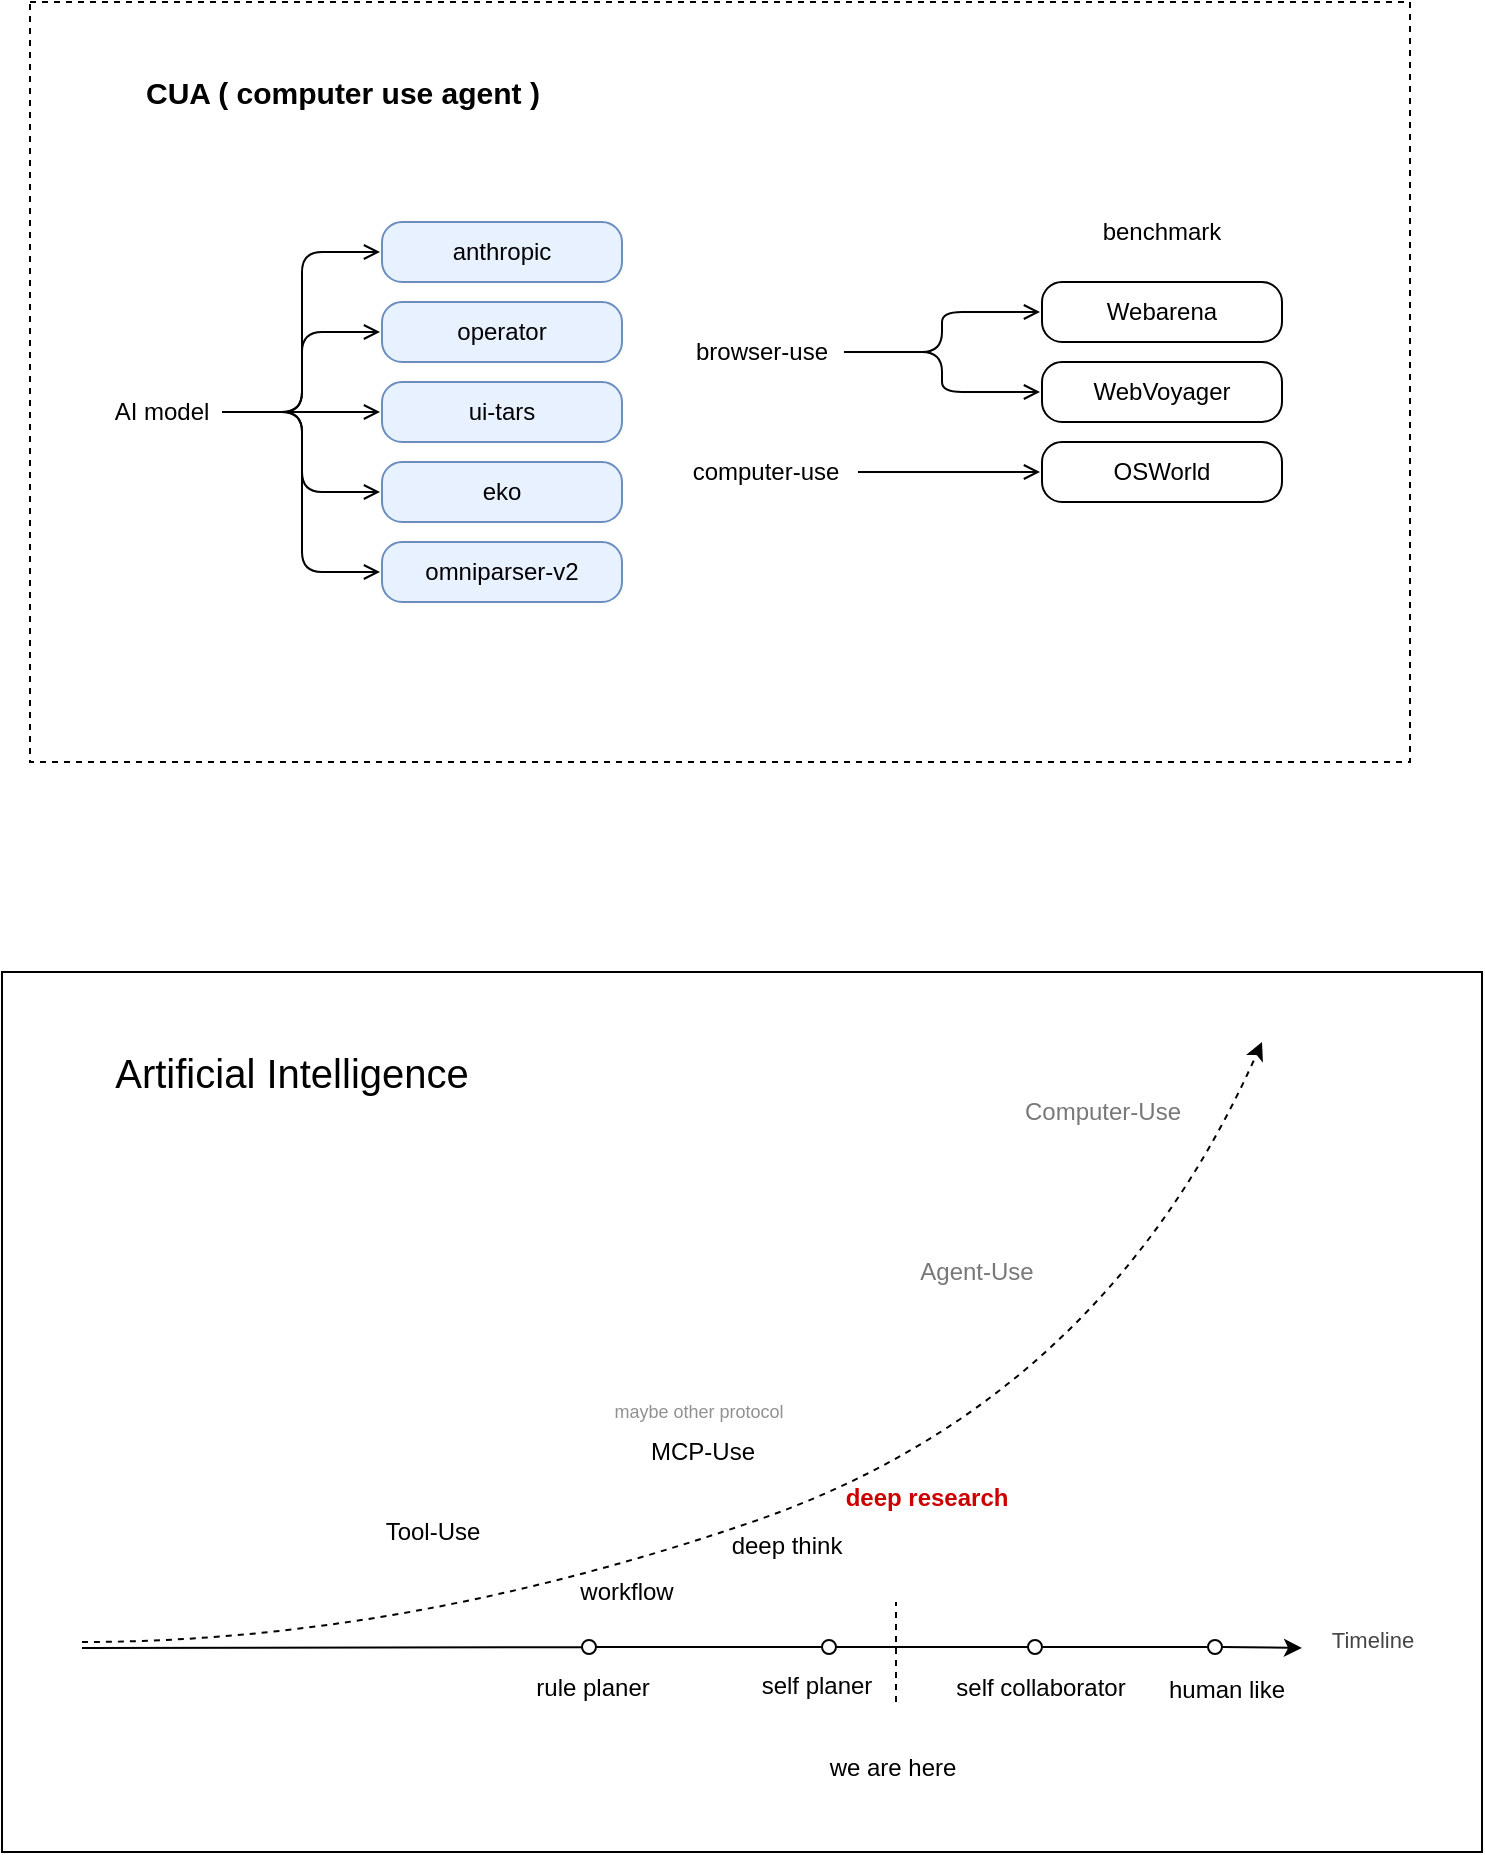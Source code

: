 <mxfile version="26.0.16">
  <diagram name="第 1 页" id="itWa2HLxFMrQTIuCtR0Q">
    <mxGraphModel dx="1242" dy="785" grid="1" gridSize="10" guides="1" tooltips="1" connect="1" arrows="1" fold="1" page="1" pageScale="1" pageWidth="827" pageHeight="1169" math="0" shadow="0">
      <root>
        <mxCell id="0" />
        <mxCell id="1" parent="0" />
        <mxCell id="w2XHmALismYKOV4oW_bj-24" value="" style="rounded=0;whiteSpace=wrap;html=1;" vertex="1" parent="1">
          <mxGeometry x="400" y="605" width="740" height="440" as="geometry" />
        </mxCell>
        <mxCell id="f6TxtcuEmIEezps3rI4S-1" value="" style="rounded=0;whiteSpace=wrap;html=1;dashed=1;" parent="1" vertex="1">
          <mxGeometry x="414" y="120" width="690" height="380" as="geometry" />
        </mxCell>
        <mxCell id="f6TxtcuEmIEezps3rI4S-11" value="" style="edgeStyle=orthogonalEdgeStyle;rounded=1;orthogonalLoop=1;jettySize=auto;html=1;curved=0;endArrow=open;endFill=0;" parent="1" source="f6TxtcuEmIEezps3rI4S-2" target="f6TxtcuEmIEezps3rI4S-10" edge="1">
          <mxGeometry relative="1" as="geometry" />
        </mxCell>
        <mxCell id="f6TxtcuEmIEezps3rI4S-13" style="edgeStyle=orthogonalEdgeStyle;rounded=1;orthogonalLoop=1;jettySize=auto;html=1;exitX=1;exitY=0.5;exitDx=0;exitDy=0;entryX=0;entryY=0.5;entryDx=0;entryDy=0;curved=0;endArrow=open;endFill=0;" parent="1" source="f6TxtcuEmIEezps3rI4S-2" target="f6TxtcuEmIEezps3rI4S-12" edge="1">
          <mxGeometry relative="1" as="geometry" />
        </mxCell>
        <mxCell id="f6TxtcuEmIEezps3rI4S-2" value="browser-use" style="rounded=1;whiteSpace=wrap;html=1;perimeterSpacing=1;absoluteArcSize=1;strokeColor=none;" parent="1" vertex="1">
          <mxGeometry x="740" y="280" width="80" height="30" as="geometry" />
        </mxCell>
        <mxCell id="f6TxtcuEmIEezps3rI4S-4" value="&lt;div data-docx-has-block-data=&quot;false&quot; data-lark-html-role=&quot;root&quot; data-page-id=&quot;FoqrdbMwvoKmRuxTPTAcZVGbncc&quot;&gt;&lt;div class=&quot;old-record-id-JBEVdbZQPohMMXxsnTOcH60enHJ&quot;&gt;anthropic&lt;/div&gt;&lt;/div&gt;&lt;span class=&quot;lark-record-clipboard&quot; data-lark-record-format=&quot;docx/text&quot; data-lark-record-data=&quot;{&amp;quot;rootId&amp;quot;:&amp;quot;FoqrdbMwvoKmRuxTPTAcZVGbncc&amp;quot;,&amp;quot;text&amp;quot;:{&amp;quot;initialAttributedTexts&amp;quot;:{&amp;quot;text&amp;quot;:{&amp;quot;0&amp;quot;:&amp;quot;anthropic&amp;quot;},&amp;quot;attribs&amp;quot;:{&amp;quot;0&amp;quot;:&amp;quot;*0*1+9&amp;quot;}},&amp;quot;apool&amp;quot;:{&amp;quot;numToAttrib&amp;quot;:{&amp;quot;0&amp;quot;:[&amp;quot;author&amp;quot;,&amp;quot;6871447160731222018&amp;quot;],&amp;quot;1&amp;quot;:[&amp;quot;link-id&amp;quot;,&amp;quot;10315824-9a2c-4ef2-9bec-ecdc504ee82a&amp;quot;]},&amp;quot;nextNum&amp;quot;:2}},&amp;quot;type&amp;quot;:&amp;quot;text&amp;quot;,&amp;quot;referenceRecordMap&amp;quot;:{},&amp;quot;extra&amp;quot;:{&amp;quot;channel&amp;quot;:&amp;quot;saas&amp;quot;,&amp;quot;isEqualBlockSelection&amp;quot;:false,&amp;quot;pasteRandomId&amp;quot;:&amp;quot;208c5f26-a661-4085-acc5-ec5a34d7300a&amp;quot;,&amp;quot;mention_page_title&amp;quot;:{},&amp;quot;external_mention_url&amp;quot;:{}},&amp;quot;isKeepQuoteContainer&amp;quot;:false,&amp;quot;isFromCode&amp;quot;:false,&amp;quot;selection&amp;quot;:[{&amp;quot;id&amp;quot;:76,&amp;quot;type&amp;quot;:&amp;quot;text&amp;quot;,&amp;quot;selection&amp;quot;:{&amp;quot;start&amp;quot;:12,&amp;quot;end&amp;quot;:21},&amp;quot;recordId&amp;quot;:&amp;quot;JBEVdbZQPohMMXxsnTOcH60enHJ&amp;quot;}],&amp;quot;payloadMap&amp;quot;:{},&amp;quot;isCut&amp;quot;:false}&quot;&gt;&lt;/span&gt;" style="rounded=1;whiteSpace=wrap;html=1;perimeterSpacing=1;absoluteArcSize=1;fillColor=#E8F1FF;strokeColor=#6c8ebf;" parent="1" vertex="1">
          <mxGeometry x="590" y="230" width="120" height="30" as="geometry" />
        </mxCell>
        <mxCell id="f6TxtcuEmIEezps3rI4S-5" value="&lt;div data-docx-has-block-data=&quot;false&quot; data-lark-html-role=&quot;root&quot; data-page-id=&quot;FoqrdbMwvoKmRuxTPTAcZVGbncc&quot;&gt;&lt;div class=&quot;old-record-id-JBEVdbZQPohMMXxsnTOcH60enHJ&quot;&gt;operator&lt;/div&gt;&lt;/div&gt;&lt;span class=&quot;lark-record-clipboard&quot; data-lark-record-format=&quot;docx/text&quot; data-lark-record-data=&quot;{&amp;quot;rootId&amp;quot;:&amp;quot;FoqrdbMwvoKmRuxTPTAcZVGbncc&amp;quot;,&amp;quot;text&amp;quot;:{&amp;quot;initialAttributedTexts&amp;quot;:{&amp;quot;text&amp;quot;:{&amp;quot;0&amp;quot;:&amp;quot;anthropic&amp;quot;},&amp;quot;attribs&amp;quot;:{&amp;quot;0&amp;quot;:&amp;quot;*0*1+9&amp;quot;}},&amp;quot;apool&amp;quot;:{&amp;quot;numToAttrib&amp;quot;:{&amp;quot;0&amp;quot;:[&amp;quot;author&amp;quot;,&amp;quot;6871447160731222018&amp;quot;],&amp;quot;1&amp;quot;:[&amp;quot;link-id&amp;quot;,&amp;quot;10315824-9a2c-4ef2-9bec-ecdc504ee82a&amp;quot;]},&amp;quot;nextNum&amp;quot;:2}},&amp;quot;type&amp;quot;:&amp;quot;text&amp;quot;,&amp;quot;referenceRecordMap&amp;quot;:{},&amp;quot;extra&amp;quot;:{&amp;quot;channel&amp;quot;:&amp;quot;saas&amp;quot;,&amp;quot;isEqualBlockSelection&amp;quot;:false,&amp;quot;pasteRandomId&amp;quot;:&amp;quot;208c5f26-a661-4085-acc5-ec5a34d7300a&amp;quot;,&amp;quot;mention_page_title&amp;quot;:{},&amp;quot;external_mention_url&amp;quot;:{}},&amp;quot;isKeepQuoteContainer&amp;quot;:false,&amp;quot;isFromCode&amp;quot;:false,&amp;quot;selection&amp;quot;:[{&amp;quot;id&amp;quot;:76,&amp;quot;type&amp;quot;:&amp;quot;text&amp;quot;,&amp;quot;selection&amp;quot;:{&amp;quot;start&amp;quot;:12,&amp;quot;end&amp;quot;:21},&amp;quot;recordId&amp;quot;:&amp;quot;JBEVdbZQPohMMXxsnTOcH60enHJ&amp;quot;}],&amp;quot;payloadMap&amp;quot;:{},&amp;quot;isCut&amp;quot;:false}&quot;&gt;&lt;/span&gt;" style="rounded=1;whiteSpace=wrap;html=1;perimeterSpacing=1;absoluteArcSize=1;fillColor=#E8F1FF;strokeColor=#6c8ebf;" parent="1" vertex="1">
          <mxGeometry x="590" y="270" width="120" height="30" as="geometry" />
        </mxCell>
        <mxCell id="f6TxtcuEmIEezps3rI4S-6" value="&lt;div data-docx-has-block-data=&quot;false&quot; data-lark-html-role=&quot;root&quot; data-page-id=&quot;FoqrdbMwvoKmRuxTPTAcZVGbncc&quot;&gt;&lt;div class=&quot;old-record-id-JBEVdbZQPohMMXxsnTOcH60enHJ&quot;&gt;ui-tars&lt;/div&gt;&lt;/div&gt;&lt;span class=&quot;lark-record-clipboard&quot; data-lark-record-format=&quot;docx/text&quot; data-lark-record-data=&quot;{&amp;quot;rootId&amp;quot;:&amp;quot;FoqrdbMwvoKmRuxTPTAcZVGbncc&amp;quot;,&amp;quot;text&amp;quot;:{&amp;quot;initialAttributedTexts&amp;quot;:{&amp;quot;text&amp;quot;:{&amp;quot;0&amp;quot;:&amp;quot;anthropic&amp;quot;},&amp;quot;attribs&amp;quot;:{&amp;quot;0&amp;quot;:&amp;quot;*0*1+9&amp;quot;}},&amp;quot;apool&amp;quot;:{&amp;quot;numToAttrib&amp;quot;:{&amp;quot;0&amp;quot;:[&amp;quot;author&amp;quot;,&amp;quot;6871447160731222018&amp;quot;],&amp;quot;1&amp;quot;:[&amp;quot;link-id&amp;quot;,&amp;quot;10315824-9a2c-4ef2-9bec-ecdc504ee82a&amp;quot;]},&amp;quot;nextNum&amp;quot;:2}},&amp;quot;type&amp;quot;:&amp;quot;text&amp;quot;,&amp;quot;referenceRecordMap&amp;quot;:{},&amp;quot;extra&amp;quot;:{&amp;quot;channel&amp;quot;:&amp;quot;saas&amp;quot;,&amp;quot;isEqualBlockSelection&amp;quot;:false,&amp;quot;pasteRandomId&amp;quot;:&amp;quot;208c5f26-a661-4085-acc5-ec5a34d7300a&amp;quot;,&amp;quot;mention_page_title&amp;quot;:{},&amp;quot;external_mention_url&amp;quot;:{}},&amp;quot;isKeepQuoteContainer&amp;quot;:false,&amp;quot;isFromCode&amp;quot;:false,&amp;quot;selection&amp;quot;:[{&amp;quot;id&amp;quot;:76,&amp;quot;type&amp;quot;:&amp;quot;text&amp;quot;,&amp;quot;selection&amp;quot;:{&amp;quot;start&amp;quot;:12,&amp;quot;end&amp;quot;:21},&amp;quot;recordId&amp;quot;:&amp;quot;JBEVdbZQPohMMXxsnTOcH60enHJ&amp;quot;}],&amp;quot;payloadMap&amp;quot;:{},&amp;quot;isCut&amp;quot;:false}&quot;&gt;&lt;/span&gt;" style="rounded=1;whiteSpace=wrap;html=1;perimeterSpacing=1;absoluteArcSize=1;fillColor=#E8F1FF;strokeColor=#6c8ebf;" parent="1" vertex="1">
          <mxGeometry x="590" y="310" width="120" height="30" as="geometry" />
        </mxCell>
        <mxCell id="f6TxtcuEmIEezps3rI4S-7" value="&lt;div data-docx-has-block-data=&quot;false&quot; data-lark-html-role=&quot;root&quot; data-page-id=&quot;FoqrdbMwvoKmRuxTPTAcZVGbncc&quot;&gt;&lt;div class=&quot;old-record-id-JBEVdbZQPohMMXxsnTOcH60enHJ&quot;&gt;eko&lt;/div&gt;&lt;/div&gt;&lt;span class=&quot;lark-record-clipboard&quot; data-lark-record-format=&quot;docx/text&quot; data-lark-record-data=&quot;{&amp;quot;rootId&amp;quot;:&amp;quot;FoqrdbMwvoKmRuxTPTAcZVGbncc&amp;quot;,&amp;quot;text&amp;quot;:{&amp;quot;initialAttributedTexts&amp;quot;:{&amp;quot;text&amp;quot;:{&amp;quot;0&amp;quot;:&amp;quot;anthropic&amp;quot;},&amp;quot;attribs&amp;quot;:{&amp;quot;0&amp;quot;:&amp;quot;*0*1+9&amp;quot;}},&amp;quot;apool&amp;quot;:{&amp;quot;numToAttrib&amp;quot;:{&amp;quot;0&amp;quot;:[&amp;quot;author&amp;quot;,&amp;quot;6871447160731222018&amp;quot;],&amp;quot;1&amp;quot;:[&amp;quot;link-id&amp;quot;,&amp;quot;10315824-9a2c-4ef2-9bec-ecdc504ee82a&amp;quot;]},&amp;quot;nextNum&amp;quot;:2}},&amp;quot;type&amp;quot;:&amp;quot;text&amp;quot;,&amp;quot;referenceRecordMap&amp;quot;:{},&amp;quot;extra&amp;quot;:{&amp;quot;channel&amp;quot;:&amp;quot;saas&amp;quot;,&amp;quot;isEqualBlockSelection&amp;quot;:false,&amp;quot;pasteRandomId&amp;quot;:&amp;quot;208c5f26-a661-4085-acc5-ec5a34d7300a&amp;quot;,&amp;quot;mention_page_title&amp;quot;:{},&amp;quot;external_mention_url&amp;quot;:{}},&amp;quot;isKeepQuoteContainer&amp;quot;:false,&amp;quot;isFromCode&amp;quot;:false,&amp;quot;selection&amp;quot;:[{&amp;quot;id&amp;quot;:76,&amp;quot;type&amp;quot;:&amp;quot;text&amp;quot;,&amp;quot;selection&amp;quot;:{&amp;quot;start&amp;quot;:12,&amp;quot;end&amp;quot;:21},&amp;quot;recordId&amp;quot;:&amp;quot;JBEVdbZQPohMMXxsnTOcH60enHJ&amp;quot;}],&amp;quot;payloadMap&amp;quot;:{},&amp;quot;isCut&amp;quot;:false}&quot;&gt;&lt;/span&gt;" style="rounded=1;whiteSpace=wrap;html=1;perimeterSpacing=1;absoluteArcSize=1;fillColor=#E8F1FF;strokeColor=#6c8ebf;" parent="1" vertex="1">
          <mxGeometry x="590" y="350" width="120" height="30" as="geometry" />
        </mxCell>
        <mxCell id="f6TxtcuEmIEezps3rI4S-10" value="&lt;div data-docx-has-block-data=&quot;false&quot; data-lark-html-role=&quot;root&quot; data-page-id=&quot;FoqrdbMwvoKmRuxTPTAcZVGbncc&quot;&gt;&lt;div class=&quot;old-record-id-YXLDdxerqoWDXWxZMH1cbyrBnBg&quot;&gt;Webarena&lt;/div&gt;&lt;/div&gt;&lt;span class=&quot;lark-record-clipboard&quot; data-lark-record-format=&quot;docx/text&quot; data-lark-record-data=&quot;{&amp;quot;rootId&amp;quot;:&amp;quot;FoqrdbMwvoKmRuxTPTAcZVGbncc&amp;quot;,&amp;quot;text&amp;quot;:{&amp;quot;initialAttributedTexts&amp;quot;:{&amp;quot;text&amp;quot;:{&amp;quot;0&amp;quot;:&amp;quot;Webarena&amp;quot;},&amp;quot;attribs&amp;quot;:{&amp;quot;0&amp;quot;:&amp;quot;*0+8&amp;quot;}},&amp;quot;apool&amp;quot;:{&amp;quot;numToAttrib&amp;quot;:{&amp;quot;0&amp;quot;:[&amp;quot;author&amp;quot;,&amp;quot;6871447160731222018&amp;quot;]},&amp;quot;nextNum&amp;quot;:1}},&amp;quot;type&amp;quot;:&amp;quot;text&amp;quot;,&amp;quot;referenceRecordMap&amp;quot;:{},&amp;quot;extra&amp;quot;:{&amp;quot;channel&amp;quot;:&amp;quot;saas&amp;quot;,&amp;quot;isEqualBlockSelection&amp;quot;:false,&amp;quot;pasteRandomId&amp;quot;:&amp;quot;9d85a07a-6e18-40ab-9c8a-803ea1c17a1c&amp;quot;,&amp;quot;mention_page_title&amp;quot;:{},&amp;quot;external_mention_url&amp;quot;:{}},&amp;quot;isKeepQuoteContainer&amp;quot;:false,&amp;quot;isFromCode&amp;quot;:false,&amp;quot;selection&amp;quot;:[{&amp;quot;id&amp;quot;:72,&amp;quot;type&amp;quot;:&amp;quot;text&amp;quot;,&amp;quot;selection&amp;quot;:{&amp;quot;start&amp;quot;:0,&amp;quot;end&amp;quot;:8},&amp;quot;recordId&amp;quot;:&amp;quot;YXLDdxerqoWDXWxZMH1cbyrBnBg&amp;quot;}],&amp;quot;payloadMap&amp;quot;:{},&amp;quot;isCut&amp;quot;:false}&quot;&gt;&lt;/span&gt;" style="rounded=1;whiteSpace=wrap;html=1;perimeterSpacing=1;absoluteArcSize=1;" parent="1" vertex="1">
          <mxGeometry x="920" y="260" width="120" height="30" as="geometry" />
        </mxCell>
        <mxCell id="f6TxtcuEmIEezps3rI4S-12" value="&lt;div data-docx-has-block-data=&quot;false&quot; data-lark-html-role=&quot;root&quot; data-page-id=&quot;FoqrdbMwvoKmRuxTPTAcZVGbncc&quot;&gt;&lt;div class=&quot;old-record-id-YXLDdxerqoWDXWxZMH1cbyrBnBg&quot;&gt;&lt;div data-docx-has-block-data=&quot;false&quot; data-lark-html-role=&quot;root&quot; data-page-id=&quot;FoqrdbMwvoKmRuxTPTAcZVGbncc&quot;&gt;&lt;div class=&quot;old-record-id-CxIwdsjBlozMJTxzVqyc23xznPg&quot;&gt;WebVoyager&lt;/div&gt;&lt;/div&gt;&lt;span class=&quot;lark-record-clipboard&quot; data-lark-record-format=&quot;docx/text&quot; data-lark-record-data=&quot;{&amp;quot;rootId&amp;quot;:&amp;quot;FoqrdbMwvoKmRuxTPTAcZVGbncc&amp;quot;,&amp;quot;text&amp;quot;:{&amp;quot;initialAttributedTexts&amp;quot;:{&amp;quot;text&amp;quot;:{&amp;quot;0&amp;quot;:&amp;quot;WebVoyager&amp;quot;},&amp;quot;attribs&amp;quot;:{&amp;quot;0&amp;quot;:&amp;quot;*0+a&amp;quot;}},&amp;quot;apool&amp;quot;:{&amp;quot;numToAttrib&amp;quot;:{&amp;quot;0&amp;quot;:[&amp;quot;author&amp;quot;,&amp;quot;6871447160731222018&amp;quot;]},&amp;quot;nextNum&amp;quot;:1}},&amp;quot;type&amp;quot;:&amp;quot;text&amp;quot;,&amp;quot;referenceRecordMap&amp;quot;:{},&amp;quot;extra&amp;quot;:{&amp;quot;channel&amp;quot;:&amp;quot;saas&amp;quot;,&amp;quot;isEqualBlockSelection&amp;quot;:false,&amp;quot;pasteRandomId&amp;quot;:&amp;quot;51d296b9-5641-4c32-b07f-b8e84cfe0941&amp;quot;,&amp;quot;mention_page_title&amp;quot;:{},&amp;quot;external_mention_url&amp;quot;:{}},&amp;quot;isKeepQuoteContainer&amp;quot;:false,&amp;quot;isFromCode&amp;quot;:false,&amp;quot;selection&amp;quot;:[{&amp;quot;id&amp;quot;:73,&amp;quot;type&amp;quot;:&amp;quot;text&amp;quot;,&amp;quot;selection&amp;quot;:{&amp;quot;start&amp;quot;:0,&amp;quot;end&amp;quot;:10},&amp;quot;recordId&amp;quot;:&amp;quot;CxIwdsjBlozMJTxzVqyc23xznPg&amp;quot;}],&amp;quot;payloadMap&amp;quot;:{},&amp;quot;isCut&amp;quot;:false}&quot;&gt;&lt;/span&gt;&lt;/div&gt;&lt;/div&gt;&lt;span class=&quot;lark-record-clipboard&quot; data-lark-record-format=&quot;docx/text&quot; data-lark-record-data=&quot;{&amp;quot;rootId&amp;quot;:&amp;quot;FoqrdbMwvoKmRuxTPTAcZVGbncc&amp;quot;,&amp;quot;text&amp;quot;:{&amp;quot;initialAttributedTexts&amp;quot;:{&amp;quot;text&amp;quot;:{&amp;quot;0&amp;quot;:&amp;quot;Webarena&amp;quot;},&amp;quot;attribs&amp;quot;:{&amp;quot;0&amp;quot;:&amp;quot;*0+8&amp;quot;}},&amp;quot;apool&amp;quot;:{&amp;quot;numToAttrib&amp;quot;:{&amp;quot;0&amp;quot;:[&amp;quot;author&amp;quot;,&amp;quot;6871447160731222018&amp;quot;]},&amp;quot;nextNum&amp;quot;:1}},&amp;quot;type&amp;quot;:&amp;quot;text&amp;quot;,&amp;quot;referenceRecordMap&amp;quot;:{},&amp;quot;extra&amp;quot;:{&amp;quot;channel&amp;quot;:&amp;quot;saas&amp;quot;,&amp;quot;isEqualBlockSelection&amp;quot;:false,&amp;quot;pasteRandomId&amp;quot;:&amp;quot;9d85a07a-6e18-40ab-9c8a-803ea1c17a1c&amp;quot;,&amp;quot;mention_page_title&amp;quot;:{},&amp;quot;external_mention_url&amp;quot;:{}},&amp;quot;isKeepQuoteContainer&amp;quot;:false,&amp;quot;isFromCode&amp;quot;:false,&amp;quot;selection&amp;quot;:[{&amp;quot;id&amp;quot;:72,&amp;quot;type&amp;quot;:&amp;quot;text&amp;quot;,&amp;quot;selection&amp;quot;:{&amp;quot;start&amp;quot;:0,&amp;quot;end&amp;quot;:8},&amp;quot;recordId&amp;quot;:&amp;quot;YXLDdxerqoWDXWxZMH1cbyrBnBg&amp;quot;}],&amp;quot;payloadMap&amp;quot;:{},&amp;quot;isCut&amp;quot;:false}&quot;&gt;&lt;/span&gt;" style="rounded=1;whiteSpace=wrap;html=1;perimeterSpacing=1;absoluteArcSize=1;" parent="1" vertex="1">
          <mxGeometry x="920" y="300" width="120" height="30" as="geometry" />
        </mxCell>
        <mxCell id="f6TxtcuEmIEezps3rI4S-16" style="edgeStyle=orthogonalEdgeStyle;rounded=0;orthogonalLoop=1;jettySize=auto;html=1;exitX=1;exitY=0.5;exitDx=0;exitDy=0;endArrow=open;endFill=0;" parent="1" source="f6TxtcuEmIEezps3rI4S-14" target="f6TxtcuEmIEezps3rI4S-15" edge="1">
          <mxGeometry relative="1" as="geometry" />
        </mxCell>
        <mxCell id="f6TxtcuEmIEezps3rI4S-14" value="computer-use" style="rounded=1;whiteSpace=wrap;html=1;perimeterSpacing=1;absoluteArcSize=1;strokeColor=none;" parent="1" vertex="1">
          <mxGeometry x="737" y="340" width="90" height="30" as="geometry" />
        </mxCell>
        <mxCell id="f6TxtcuEmIEezps3rI4S-15" value="&lt;div data-docx-has-block-data=&quot;false&quot; data-lark-html-role=&quot;root&quot; data-page-id=&quot;FoqrdbMwvoKmRuxTPTAcZVGbncc&quot;&gt;&lt;div class=&quot;old-record-id-YXLDdxerqoWDXWxZMH1cbyrBnBg&quot;&gt;OSWorld&lt;/div&gt;&lt;/div&gt;&lt;span class=&quot;lark-record-clipboard&quot; data-lark-record-format=&quot;docx/text&quot; data-lark-record-data=&quot;{&amp;quot;rootId&amp;quot;:&amp;quot;FoqrdbMwvoKmRuxTPTAcZVGbncc&amp;quot;,&amp;quot;text&amp;quot;:{&amp;quot;initialAttributedTexts&amp;quot;:{&amp;quot;text&amp;quot;:{&amp;quot;0&amp;quot;:&amp;quot;Webarena&amp;quot;},&amp;quot;attribs&amp;quot;:{&amp;quot;0&amp;quot;:&amp;quot;*0+8&amp;quot;}},&amp;quot;apool&amp;quot;:{&amp;quot;numToAttrib&amp;quot;:{&amp;quot;0&amp;quot;:[&amp;quot;author&amp;quot;,&amp;quot;6871447160731222018&amp;quot;]},&amp;quot;nextNum&amp;quot;:1}},&amp;quot;type&amp;quot;:&amp;quot;text&amp;quot;,&amp;quot;referenceRecordMap&amp;quot;:{},&amp;quot;extra&amp;quot;:{&amp;quot;channel&amp;quot;:&amp;quot;saas&amp;quot;,&amp;quot;isEqualBlockSelection&amp;quot;:false,&amp;quot;pasteRandomId&amp;quot;:&amp;quot;9d85a07a-6e18-40ab-9c8a-803ea1c17a1c&amp;quot;,&amp;quot;mention_page_title&amp;quot;:{},&amp;quot;external_mention_url&amp;quot;:{}},&amp;quot;isKeepQuoteContainer&amp;quot;:false,&amp;quot;isFromCode&amp;quot;:false,&amp;quot;selection&amp;quot;:[{&amp;quot;id&amp;quot;:72,&amp;quot;type&amp;quot;:&amp;quot;text&amp;quot;,&amp;quot;selection&amp;quot;:{&amp;quot;start&amp;quot;:0,&amp;quot;end&amp;quot;:8},&amp;quot;recordId&amp;quot;:&amp;quot;YXLDdxerqoWDXWxZMH1cbyrBnBg&amp;quot;}],&amp;quot;payloadMap&amp;quot;:{},&amp;quot;isCut&amp;quot;:false}&quot;&gt;&lt;/span&gt;" style="rounded=1;whiteSpace=wrap;html=1;perimeterSpacing=1;absoluteArcSize=1;" parent="1" vertex="1">
          <mxGeometry x="920" y="340" width="120" height="30" as="geometry" />
        </mxCell>
        <mxCell id="f6TxtcuEmIEezps3rI4S-17" value="&lt;div data-docx-has-block-data=&quot;false&quot; data-lark-html-role=&quot;root&quot; data-page-id=&quot;FoqrdbMwvoKmRuxTPTAcZVGbncc&quot;&gt;&lt;div class=&quot;old-record-id-JBEVdbZQPohMMXxsnTOcH60enHJ&quot;&gt;omniparser-v2&lt;/div&gt;&lt;/div&gt;&lt;span class=&quot;lark-record-clipboard&quot; data-lark-record-format=&quot;docx/text&quot; data-lark-record-data=&quot;{&amp;quot;rootId&amp;quot;:&amp;quot;FoqrdbMwvoKmRuxTPTAcZVGbncc&amp;quot;,&amp;quot;text&amp;quot;:{&amp;quot;initialAttributedTexts&amp;quot;:{&amp;quot;text&amp;quot;:{&amp;quot;0&amp;quot;:&amp;quot;anthropic&amp;quot;},&amp;quot;attribs&amp;quot;:{&amp;quot;0&amp;quot;:&amp;quot;*0*1+9&amp;quot;}},&amp;quot;apool&amp;quot;:{&amp;quot;numToAttrib&amp;quot;:{&amp;quot;0&amp;quot;:[&amp;quot;author&amp;quot;,&amp;quot;6871447160731222018&amp;quot;],&amp;quot;1&amp;quot;:[&amp;quot;link-id&amp;quot;,&amp;quot;10315824-9a2c-4ef2-9bec-ecdc504ee82a&amp;quot;]},&amp;quot;nextNum&amp;quot;:2}},&amp;quot;type&amp;quot;:&amp;quot;text&amp;quot;,&amp;quot;referenceRecordMap&amp;quot;:{},&amp;quot;extra&amp;quot;:{&amp;quot;channel&amp;quot;:&amp;quot;saas&amp;quot;,&amp;quot;isEqualBlockSelection&amp;quot;:false,&amp;quot;pasteRandomId&amp;quot;:&amp;quot;208c5f26-a661-4085-acc5-ec5a34d7300a&amp;quot;,&amp;quot;mention_page_title&amp;quot;:{},&amp;quot;external_mention_url&amp;quot;:{}},&amp;quot;isKeepQuoteContainer&amp;quot;:false,&amp;quot;isFromCode&amp;quot;:false,&amp;quot;selection&amp;quot;:[{&amp;quot;id&amp;quot;:76,&amp;quot;type&amp;quot;:&amp;quot;text&amp;quot;,&amp;quot;selection&amp;quot;:{&amp;quot;start&amp;quot;:12,&amp;quot;end&amp;quot;:21},&amp;quot;recordId&amp;quot;:&amp;quot;JBEVdbZQPohMMXxsnTOcH60enHJ&amp;quot;}],&amp;quot;payloadMap&amp;quot;:{},&amp;quot;isCut&amp;quot;:false}&quot;&gt;&lt;/span&gt;" style="rounded=1;whiteSpace=wrap;html=1;perimeterSpacing=1;absoluteArcSize=1;fillColor=#E8F1FF;strokeColor=#6c8ebf;" parent="1" vertex="1">
          <mxGeometry x="590" y="390" width="120" height="30" as="geometry" />
        </mxCell>
        <mxCell id="f6TxtcuEmIEezps3rI4S-18" value="CUA ( computer use agent )" style="text;html=1;align=left;verticalAlign=middle;whiteSpace=wrap;rounded=0;fontStyle=1;fontSize=15;" parent="1" vertex="1">
          <mxGeometry x="470" y="150" width="220" height="30" as="geometry" />
        </mxCell>
        <mxCell id="f6TxtcuEmIEezps3rI4S-19" value="benchmark" style="text;html=1;align=center;verticalAlign=middle;whiteSpace=wrap;rounded=0;" parent="1" vertex="1">
          <mxGeometry x="950" y="220" width="60" height="30" as="geometry" />
        </mxCell>
        <mxCell id="f6TxtcuEmIEezps3rI4S-21" style="edgeStyle=orthogonalEdgeStyle;rounded=1;orthogonalLoop=1;jettySize=auto;html=1;exitX=1;exitY=0.5;exitDx=0;exitDy=0;entryX=0;entryY=0.5;entryDx=0;entryDy=0;curved=0;endArrow=open;endFill=0;" parent="1" source="f6TxtcuEmIEezps3rI4S-20" target="f6TxtcuEmIEezps3rI4S-4" edge="1">
          <mxGeometry relative="1" as="geometry" />
        </mxCell>
        <mxCell id="f6TxtcuEmIEezps3rI4S-22" style="edgeStyle=orthogonalEdgeStyle;rounded=1;orthogonalLoop=1;jettySize=auto;html=1;exitX=1;exitY=0.5;exitDx=0;exitDy=0;entryX=0;entryY=0.5;entryDx=0;entryDy=0;curved=0;endArrow=open;endFill=0;" parent="1" source="f6TxtcuEmIEezps3rI4S-20" target="f6TxtcuEmIEezps3rI4S-5" edge="1">
          <mxGeometry relative="1" as="geometry" />
        </mxCell>
        <mxCell id="f6TxtcuEmIEezps3rI4S-23" style="edgeStyle=orthogonalEdgeStyle;rounded=1;orthogonalLoop=1;jettySize=auto;html=1;exitX=1;exitY=0.5;exitDx=0;exitDy=0;entryX=0;entryY=0.5;entryDx=0;entryDy=0;curved=0;endArrow=open;endFill=0;" parent="1" source="f6TxtcuEmIEezps3rI4S-20" target="f6TxtcuEmIEezps3rI4S-6" edge="1">
          <mxGeometry relative="1" as="geometry" />
        </mxCell>
        <mxCell id="f6TxtcuEmIEezps3rI4S-24" style="edgeStyle=orthogonalEdgeStyle;rounded=1;orthogonalLoop=1;jettySize=auto;html=1;exitX=1;exitY=0.5;exitDx=0;exitDy=0;entryX=0;entryY=0.5;entryDx=0;entryDy=0;curved=0;endArrow=open;endFill=0;" parent="1" source="f6TxtcuEmIEezps3rI4S-20" target="f6TxtcuEmIEezps3rI4S-7" edge="1">
          <mxGeometry relative="1" as="geometry" />
        </mxCell>
        <mxCell id="f6TxtcuEmIEezps3rI4S-25" style="edgeStyle=orthogonalEdgeStyle;rounded=1;orthogonalLoop=1;jettySize=auto;html=1;exitX=1;exitY=0.5;exitDx=0;exitDy=0;entryX=0;entryY=0.5;entryDx=0;entryDy=0;curved=0;endArrow=open;endFill=0;" parent="1" source="f6TxtcuEmIEezps3rI4S-20" target="f6TxtcuEmIEezps3rI4S-17" edge="1">
          <mxGeometry relative="1" as="geometry" />
        </mxCell>
        <mxCell id="f6TxtcuEmIEezps3rI4S-20" value="AI model" style="text;html=1;align=center;verticalAlign=middle;whiteSpace=wrap;rounded=0;" parent="1" vertex="1">
          <mxGeometry x="450" y="310" width="60" height="30" as="geometry" />
        </mxCell>
        <mxCell id="w2XHmALismYKOV4oW_bj-1" value="" style="curved=1;endArrow=classic;html=1;rounded=0;dashed=1;" edge="1" parent="1">
          <mxGeometry width="50" height="50" relative="1" as="geometry">
            <mxPoint x="440" y="940" as="sourcePoint" />
            <mxPoint x="1030" y="640" as="targetPoint" />
            <Array as="points">
              <mxPoint x="600" y="940" />
              <mxPoint x="950" y="820" />
            </Array>
          </mxGeometry>
        </mxCell>
        <mxCell id="w2XHmALismYKOV4oW_bj-3" value="" style="endArrow=classic;html=1;rounded=0;" edge="1" parent="1">
          <mxGeometry width="50" height="50" relative="1" as="geometry">
            <mxPoint x="1010.0" y="942.5" as="sourcePoint" />
            <mxPoint x="1050" y="943" as="targetPoint" />
          </mxGeometry>
        </mxCell>
        <mxCell id="w2XHmALismYKOV4oW_bj-4" value="Tool-Use" style="text;html=1;align=center;verticalAlign=middle;resizable=0;points=[];autosize=1;strokeColor=none;fillColor=none;" vertex="1" parent="1">
          <mxGeometry x="580" y="870" width="70" height="30" as="geometry" />
        </mxCell>
        <mxCell id="w2XHmALismYKOV4oW_bj-5" value="MCP-Use" style="text;html=1;align=center;verticalAlign=middle;resizable=0;points=[];autosize=1;strokeColor=none;fillColor=none;" vertex="1" parent="1">
          <mxGeometry x="710" y="830" width="80" height="30" as="geometry" />
        </mxCell>
        <mxCell id="w2XHmALismYKOV4oW_bj-6" value="Agent-Use" style="text;html=1;align=center;verticalAlign=middle;resizable=0;points=[];autosize=1;strokeColor=none;fillColor=none;fontColor=#787878;" vertex="1" parent="1">
          <mxGeometry x="847" y="740" width="80" height="30" as="geometry" />
        </mxCell>
        <mxCell id="w2XHmALismYKOV4oW_bj-7" value="workflow" style="text;html=1;align=center;verticalAlign=middle;resizable=0;points=[];autosize=1;strokeColor=none;fillColor=none;" vertex="1" parent="1">
          <mxGeometry x="677" y="900" width="70" height="30" as="geometry" />
        </mxCell>
        <mxCell id="w2XHmALismYKOV4oW_bj-8" value="deep research" style="text;html=1;align=center;verticalAlign=middle;resizable=0;points=[];autosize=1;fontColor=#CC0000;fontStyle=1" vertex="1" parent="1">
          <mxGeometry x="812" y="853" width="100" height="30" as="geometry" />
        </mxCell>
        <mxCell id="w2XHmALismYKOV4oW_bj-9" value="Computer-Use" style="text;html=1;align=center;verticalAlign=middle;resizable=0;points=[];autosize=1;strokeColor=none;fillColor=none;fontColor=#787878;" vertex="1" parent="1">
          <mxGeometry x="900" y="660" width="100" height="30" as="geometry" />
        </mxCell>
        <mxCell id="w2XHmALismYKOV4oW_bj-12" value="self planer" style="text;html=1;align=center;verticalAlign=middle;resizable=0;points=[];autosize=1;strokeColor=none;fillColor=none;" vertex="1" parent="1">
          <mxGeometry x="767" y="947" width="80" height="30" as="geometry" />
        </mxCell>
        <mxCell id="w2XHmALismYKOV4oW_bj-13" value="self collaborator" style="text;html=1;align=center;verticalAlign=middle;resizable=0;points=[];autosize=1;strokeColor=none;fillColor=none;" vertex="1" parent="1">
          <mxGeometry x="864" y="948" width="110" height="30" as="geometry" />
        </mxCell>
        <mxCell id="w2XHmALismYKOV4oW_bj-15" value="deep think" style="text;html=1;align=center;verticalAlign=middle;resizable=0;points=[];autosize=1;strokeColor=none;fillColor=none;" vertex="1" parent="1">
          <mxGeometry x="752" y="877" width="80" height="30" as="geometry" />
        </mxCell>
        <mxCell id="w2XHmALismYKOV4oW_bj-17" value="Timeline" style="text;html=1;align=center;verticalAlign=middle;resizable=0;points=[];autosize=1;strokeColor=none;fillColor=none;fontSize=11;fontColor=#454545;" vertex="1" parent="1">
          <mxGeometry x="1055" y="924" width="60" height="30" as="geometry" />
        </mxCell>
        <mxCell id="w2XHmALismYKOV4oW_bj-22" value="" style="endArrow=none;html=1;rounded=0;dashed=1;fontColor=#67AB9F;" edge="1" parent="1">
          <mxGeometry width="50" height="50" relative="1" as="geometry">
            <mxPoint x="847" y="970" as="sourcePoint" />
            <mxPoint x="847" y="920" as="targetPoint" />
          </mxGeometry>
        </mxCell>
        <mxCell id="w2XHmALismYKOV4oW_bj-23" value="we are here" style="text;html=1;align=center;verticalAlign=middle;resizable=0;points=[];autosize=1;strokeColor=none;fillColor=none;" vertex="1" parent="1">
          <mxGeometry x="800" y="988" width="90" height="30" as="geometry" />
        </mxCell>
        <mxCell id="w2XHmALismYKOV4oW_bj-25" value="human like" style="text;html=1;align=center;verticalAlign=middle;resizable=0;points=[];autosize=1;strokeColor=none;fillColor=none;" vertex="1" parent="1">
          <mxGeometry x="972" y="949" width="80" height="30" as="geometry" />
        </mxCell>
        <mxCell id="w2XHmALismYKOV4oW_bj-26" value="maybe other protocol" style="text;html=1;align=center;verticalAlign=middle;whiteSpace=wrap;rounded=0;fontSize=9;fontColor=#919191;" vertex="1" parent="1">
          <mxGeometry x="677" y="810" width="143" height="30" as="geometry" />
        </mxCell>
        <mxCell id="w2XHmALismYKOV4oW_bj-28" value="&lt;span style=&quot;border-radius: 4px; padding: 0px 2px; font-family: Arial, sans-serif; text-align: left;&quot;&gt;Artificial Intelligence&lt;/span&gt;" style="text;html=1;align=center;verticalAlign=middle;whiteSpace=wrap;rounded=0;fontSize=20;" vertex="1" parent="1">
          <mxGeometry x="440" y="640" width="210" height="30" as="geometry" />
        </mxCell>
        <mxCell id="w2XHmALismYKOV4oW_bj-30" value="rule planer" style="text;html=1;align=center;verticalAlign=middle;resizable=0;points=[];autosize=1;strokeColor=none;fillColor=none;" vertex="1" parent="1">
          <mxGeometry x="655" y="948" width="80" height="30" as="geometry" />
        </mxCell>
        <mxCell id="w2XHmALismYKOV4oW_bj-33" value="" style="endArrow=none;html=1;rounded=0;startFill=0;" edge="1" parent="1">
          <mxGeometry width="50" height="50" relative="1" as="geometry">
            <mxPoint x="440" y="943" as="sourcePoint" />
            <mxPoint x="690.001" y="942.583" as="targetPoint" />
          </mxGeometry>
        </mxCell>
        <mxCell id="w2XHmALismYKOV4oW_bj-31" value="" style="ellipse;whiteSpace=wrap;html=1;aspect=fixed;" vertex="1" parent="1">
          <mxGeometry x="690" y="939" width="7" height="7" as="geometry" />
        </mxCell>
        <mxCell id="w2XHmALismYKOV4oW_bj-36" value="" style="endArrow=none;html=1;rounded=0;startFill=0;" edge="1" parent="1" source="w2XHmALismYKOV4oW_bj-31" target="w2XHmALismYKOV4oW_bj-35">
          <mxGeometry width="50" height="50" relative="1" as="geometry">
            <mxPoint x="697" y="943" as="sourcePoint" />
            <mxPoint x="1050" y="943" as="targetPoint" />
          </mxGeometry>
        </mxCell>
        <mxCell id="w2XHmALismYKOV4oW_bj-35" value="" style="ellipse;whiteSpace=wrap;html=1;aspect=fixed;" vertex="1" parent="1">
          <mxGeometry x="810" y="939" width="7" height="7" as="geometry" />
        </mxCell>
        <mxCell id="w2XHmALismYKOV4oW_bj-38" value="" style="endArrow=none;html=1;rounded=0;startFill=0;" edge="1" parent="1" source="w2XHmALismYKOV4oW_bj-35" target="w2XHmALismYKOV4oW_bj-37">
          <mxGeometry width="50" height="50" relative="1" as="geometry">
            <mxPoint x="822" y="943" as="sourcePoint" />
            <mxPoint x="1050" y="943" as="targetPoint" />
          </mxGeometry>
        </mxCell>
        <mxCell id="w2XHmALismYKOV4oW_bj-37" value="" style="ellipse;whiteSpace=wrap;html=1;aspect=fixed;" vertex="1" parent="1">
          <mxGeometry x="913" y="939" width="7" height="7" as="geometry" />
        </mxCell>
        <mxCell id="w2XHmALismYKOV4oW_bj-40" value="" style="endArrow=none;html=1;rounded=0;startFill=0;" edge="1" parent="1" source="w2XHmALismYKOV4oW_bj-37" target="w2XHmALismYKOV4oW_bj-39">
          <mxGeometry width="50" height="50" relative="1" as="geometry">
            <mxPoint x="907" y="943" as="sourcePoint" />
            <mxPoint x="1050" y="943" as="targetPoint" />
          </mxGeometry>
        </mxCell>
        <mxCell id="w2XHmALismYKOV4oW_bj-39" value="" style="ellipse;whiteSpace=wrap;html=1;aspect=fixed;" vertex="1" parent="1">
          <mxGeometry x="1003" y="939" width="7" height="7" as="geometry" />
        </mxCell>
      </root>
    </mxGraphModel>
  </diagram>
</mxfile>
